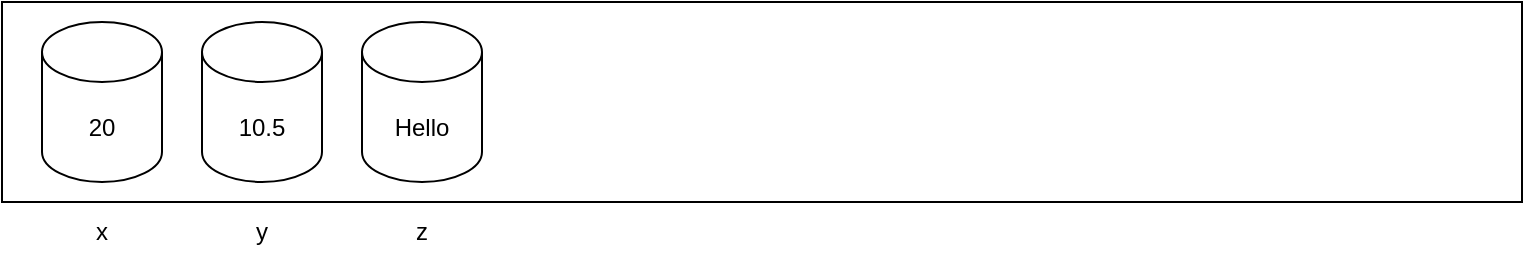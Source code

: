 <mxfile>
    <diagram id="NEvDw3bf6u0d8EUlx4uF" name="Page-1">
        <mxGraphModel dx="758" dy="666" grid="1" gridSize="10" guides="1" tooltips="1" connect="1" arrows="1" fold="1" page="1" pageScale="1" pageWidth="850" pageHeight="1100" math="0" shadow="0">
            <root>
                <mxCell id="0"/>
                <mxCell id="1" parent="0"/>
                <mxCell id="4" value="" style="rounded=0;whiteSpace=wrap;html=1;" vertex="1" parent="1">
                    <mxGeometry x="40" y="200" width="760" height="100" as="geometry"/>
                </mxCell>
                <mxCell id="5" value="20" style="shape=cylinder3;whiteSpace=wrap;html=1;boundedLbl=1;backgroundOutline=1;size=15;" vertex="1" parent="1">
                    <mxGeometry x="60" y="210" width="60" height="80" as="geometry"/>
                </mxCell>
                <mxCell id="6" value="x" style="text;html=1;strokeColor=none;fillColor=none;align=center;verticalAlign=middle;whiteSpace=wrap;rounded=0;" vertex="1" parent="1">
                    <mxGeometry x="60" y="300" width="60" height="30" as="geometry"/>
                </mxCell>
                <mxCell id="7" value="10.5" style="shape=cylinder3;whiteSpace=wrap;html=1;boundedLbl=1;backgroundOutline=1;size=15;" vertex="1" parent="1">
                    <mxGeometry x="140" y="210" width="60" height="80" as="geometry"/>
                </mxCell>
                <mxCell id="8" value="y" style="text;html=1;strokeColor=none;fillColor=none;align=center;verticalAlign=middle;whiteSpace=wrap;rounded=0;" vertex="1" parent="1">
                    <mxGeometry x="140" y="300" width="60" height="30" as="geometry"/>
                </mxCell>
                <mxCell id="10" value="Hello" style="shape=cylinder3;whiteSpace=wrap;html=1;boundedLbl=1;backgroundOutline=1;size=15;" vertex="1" parent="1">
                    <mxGeometry x="220" y="210" width="60" height="80" as="geometry"/>
                </mxCell>
                <mxCell id="11" value="z" style="text;html=1;strokeColor=none;fillColor=none;align=center;verticalAlign=middle;whiteSpace=wrap;rounded=0;" vertex="1" parent="1">
                    <mxGeometry x="220" y="300" width="60" height="30" as="geometry"/>
                </mxCell>
            </root>
        </mxGraphModel>
    </diagram>
</mxfile>